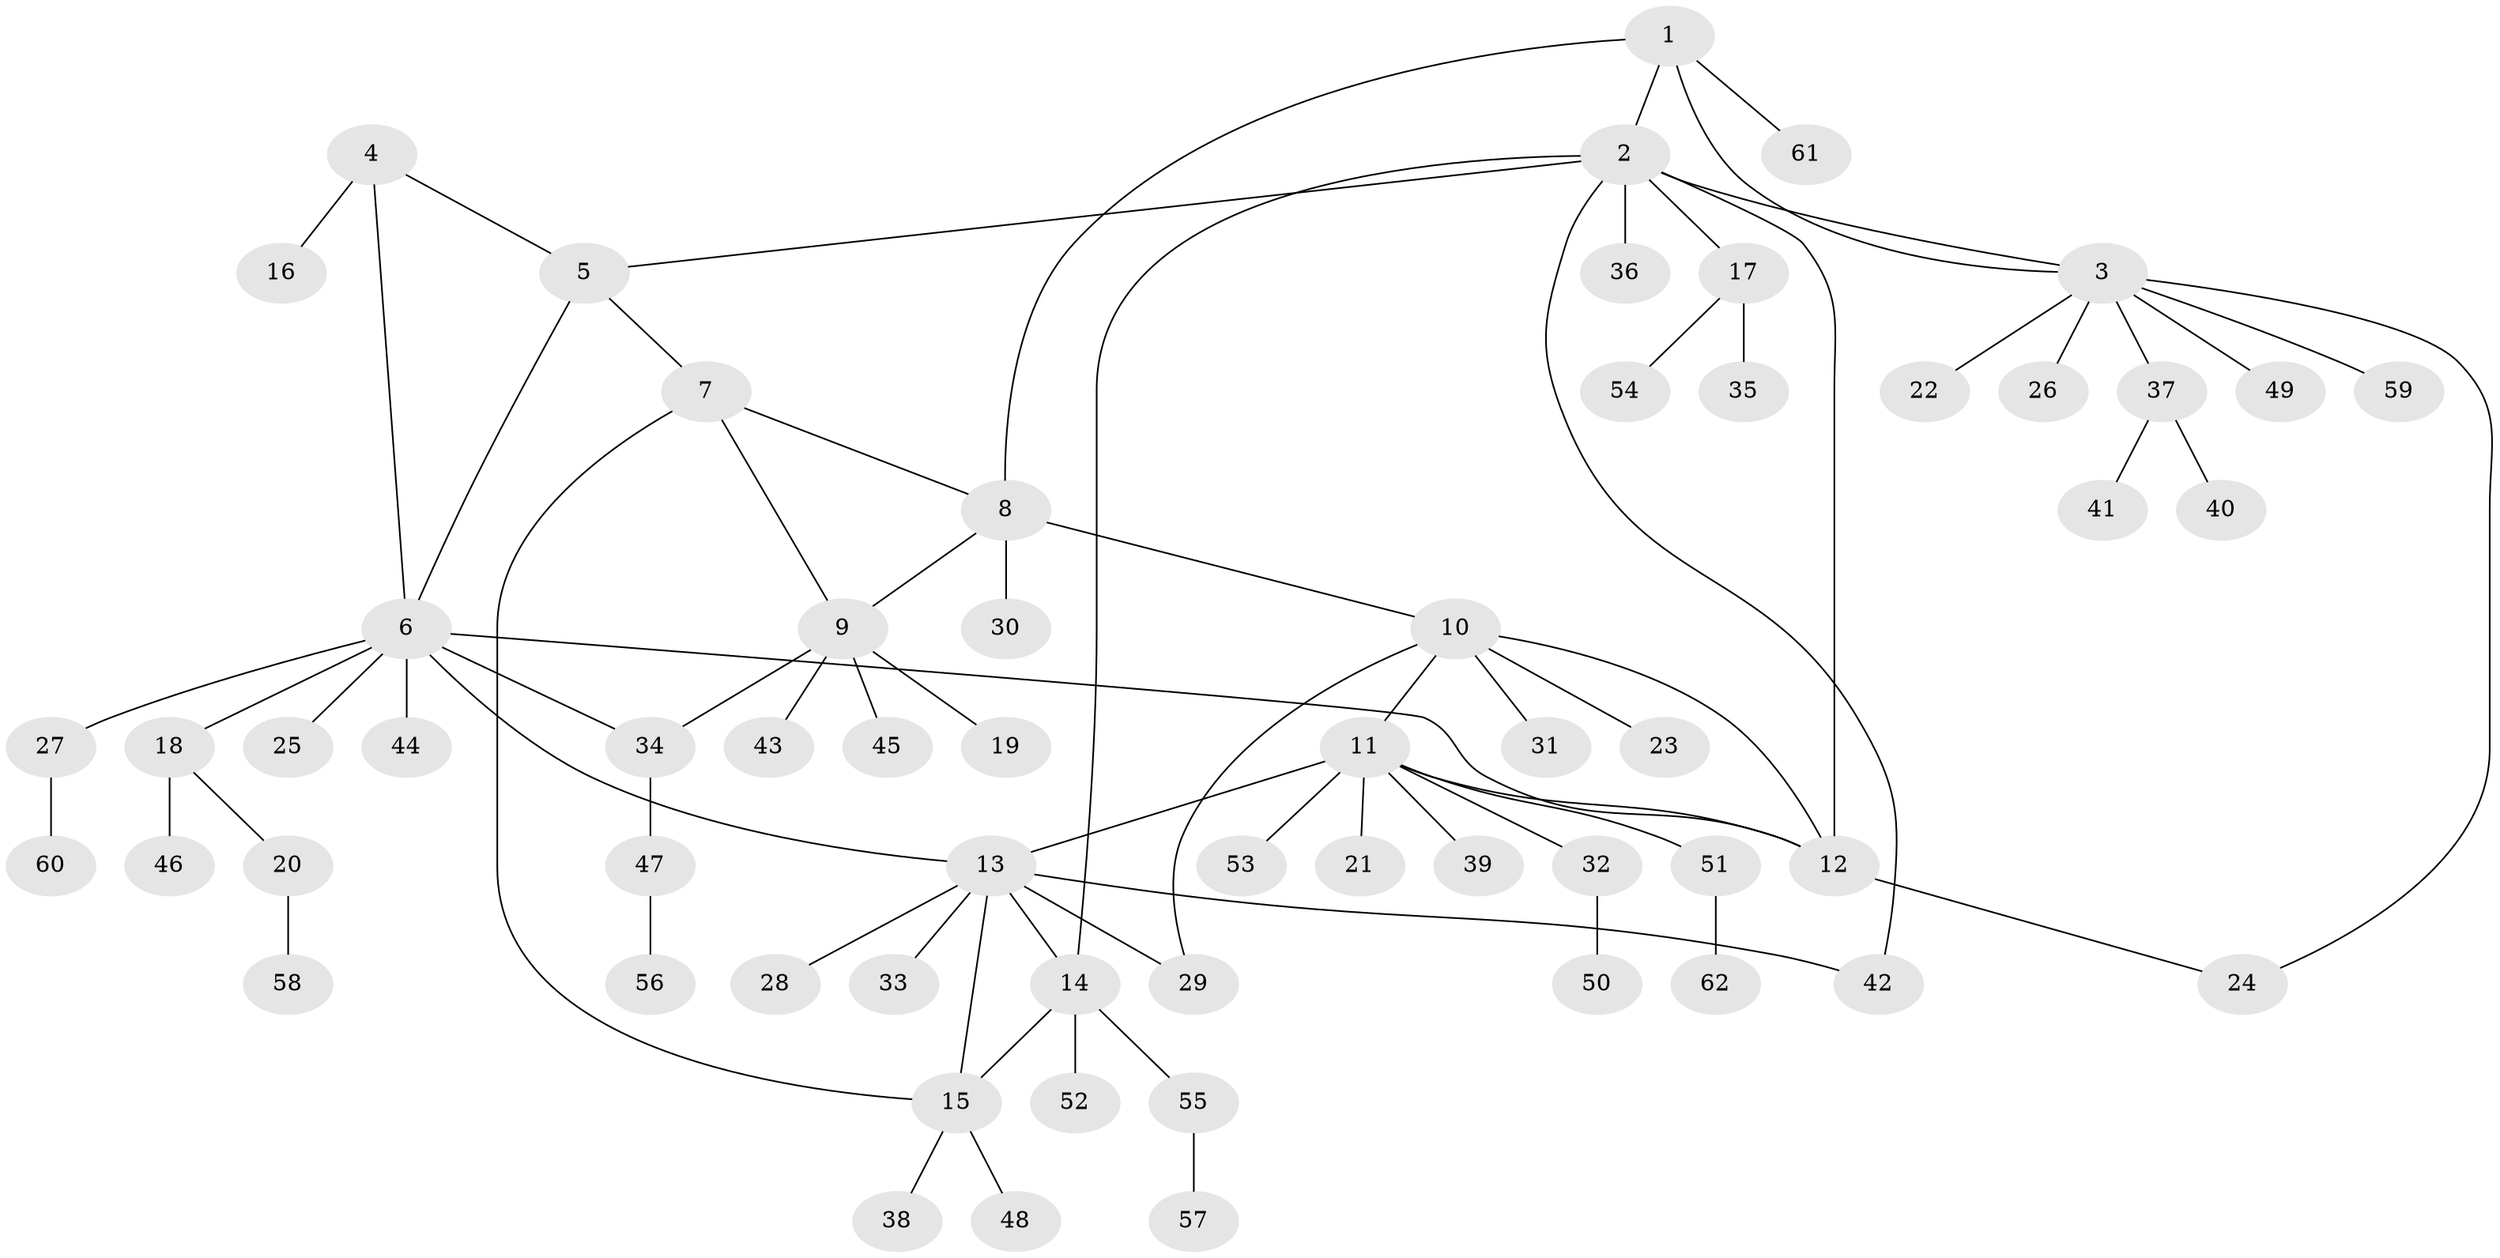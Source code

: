 // Generated by graph-tools (version 1.1) at 2025/15/03/09/25 04:15:47]
// undirected, 62 vertices, 76 edges
graph export_dot {
graph [start="1"]
  node [color=gray90,style=filled];
  1;
  2;
  3;
  4;
  5;
  6;
  7;
  8;
  9;
  10;
  11;
  12;
  13;
  14;
  15;
  16;
  17;
  18;
  19;
  20;
  21;
  22;
  23;
  24;
  25;
  26;
  27;
  28;
  29;
  30;
  31;
  32;
  33;
  34;
  35;
  36;
  37;
  38;
  39;
  40;
  41;
  42;
  43;
  44;
  45;
  46;
  47;
  48;
  49;
  50;
  51;
  52;
  53;
  54;
  55;
  56;
  57;
  58;
  59;
  60;
  61;
  62;
  1 -- 2;
  1 -- 3;
  1 -- 8;
  1 -- 61;
  2 -- 3;
  2 -- 5;
  2 -- 12;
  2 -- 14;
  2 -- 17;
  2 -- 36;
  2 -- 42;
  3 -- 22;
  3 -- 24;
  3 -- 26;
  3 -- 37;
  3 -- 49;
  3 -- 59;
  4 -- 5;
  4 -- 6;
  4 -- 16;
  5 -- 6;
  5 -- 7;
  6 -- 12;
  6 -- 13;
  6 -- 18;
  6 -- 25;
  6 -- 27;
  6 -- 34;
  6 -- 44;
  7 -- 8;
  7 -- 9;
  7 -- 15;
  8 -- 9;
  8 -- 10;
  8 -- 30;
  9 -- 19;
  9 -- 34;
  9 -- 43;
  9 -- 45;
  10 -- 11;
  10 -- 12;
  10 -- 23;
  10 -- 29;
  10 -- 31;
  11 -- 12;
  11 -- 13;
  11 -- 21;
  11 -- 32;
  11 -- 39;
  11 -- 51;
  11 -- 53;
  12 -- 24;
  13 -- 14;
  13 -- 15;
  13 -- 28;
  13 -- 29;
  13 -- 33;
  13 -- 42;
  14 -- 15;
  14 -- 52;
  14 -- 55;
  15 -- 38;
  15 -- 48;
  17 -- 35;
  17 -- 54;
  18 -- 20;
  18 -- 46;
  20 -- 58;
  27 -- 60;
  32 -- 50;
  34 -- 47;
  37 -- 40;
  37 -- 41;
  47 -- 56;
  51 -- 62;
  55 -- 57;
}
